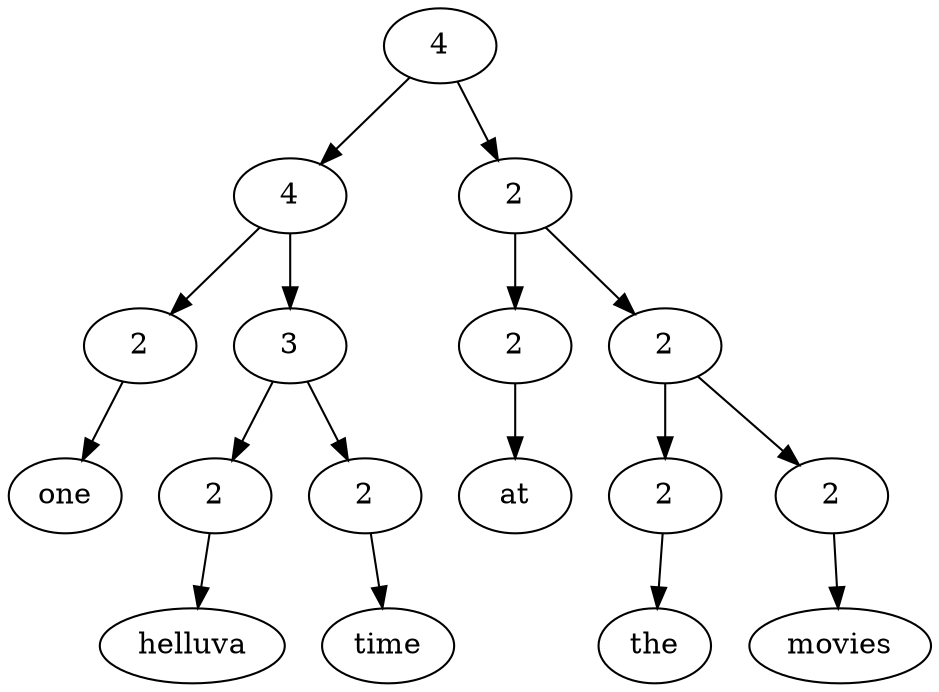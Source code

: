 digraph G{Node0 [label="4"]
Node0 -> Node1
Node0 -> Node9
Node1 [label="4"]
Node1 -> Node2
Node1 -> Node4
Node9 [label="2"]
Node9 -> Node10
Node9 -> Node12
Node2 [label="2"]
Node2 -> Node3
Node4 [label="3"]
Node4 -> Node5
Node4 -> Node7
Node10 [label="2"]
Node10 -> Node11
Node12 [label="2"]
Node12 -> Node13
Node12 -> Node15
Node3 [label="one"]
Node5 [label="2"]
Node5 -> Node6
Node7 [label="2"]
Node7 -> Node8
Node11 [label="at"]
Node13 [label="2"]
Node13 -> Node14
Node15 [label="2"]
Node15 -> Node16
Node6 [label="helluva"]
Node8 [label="time"]
Node14 [label="the"]
Node16 [label="movies"]
}